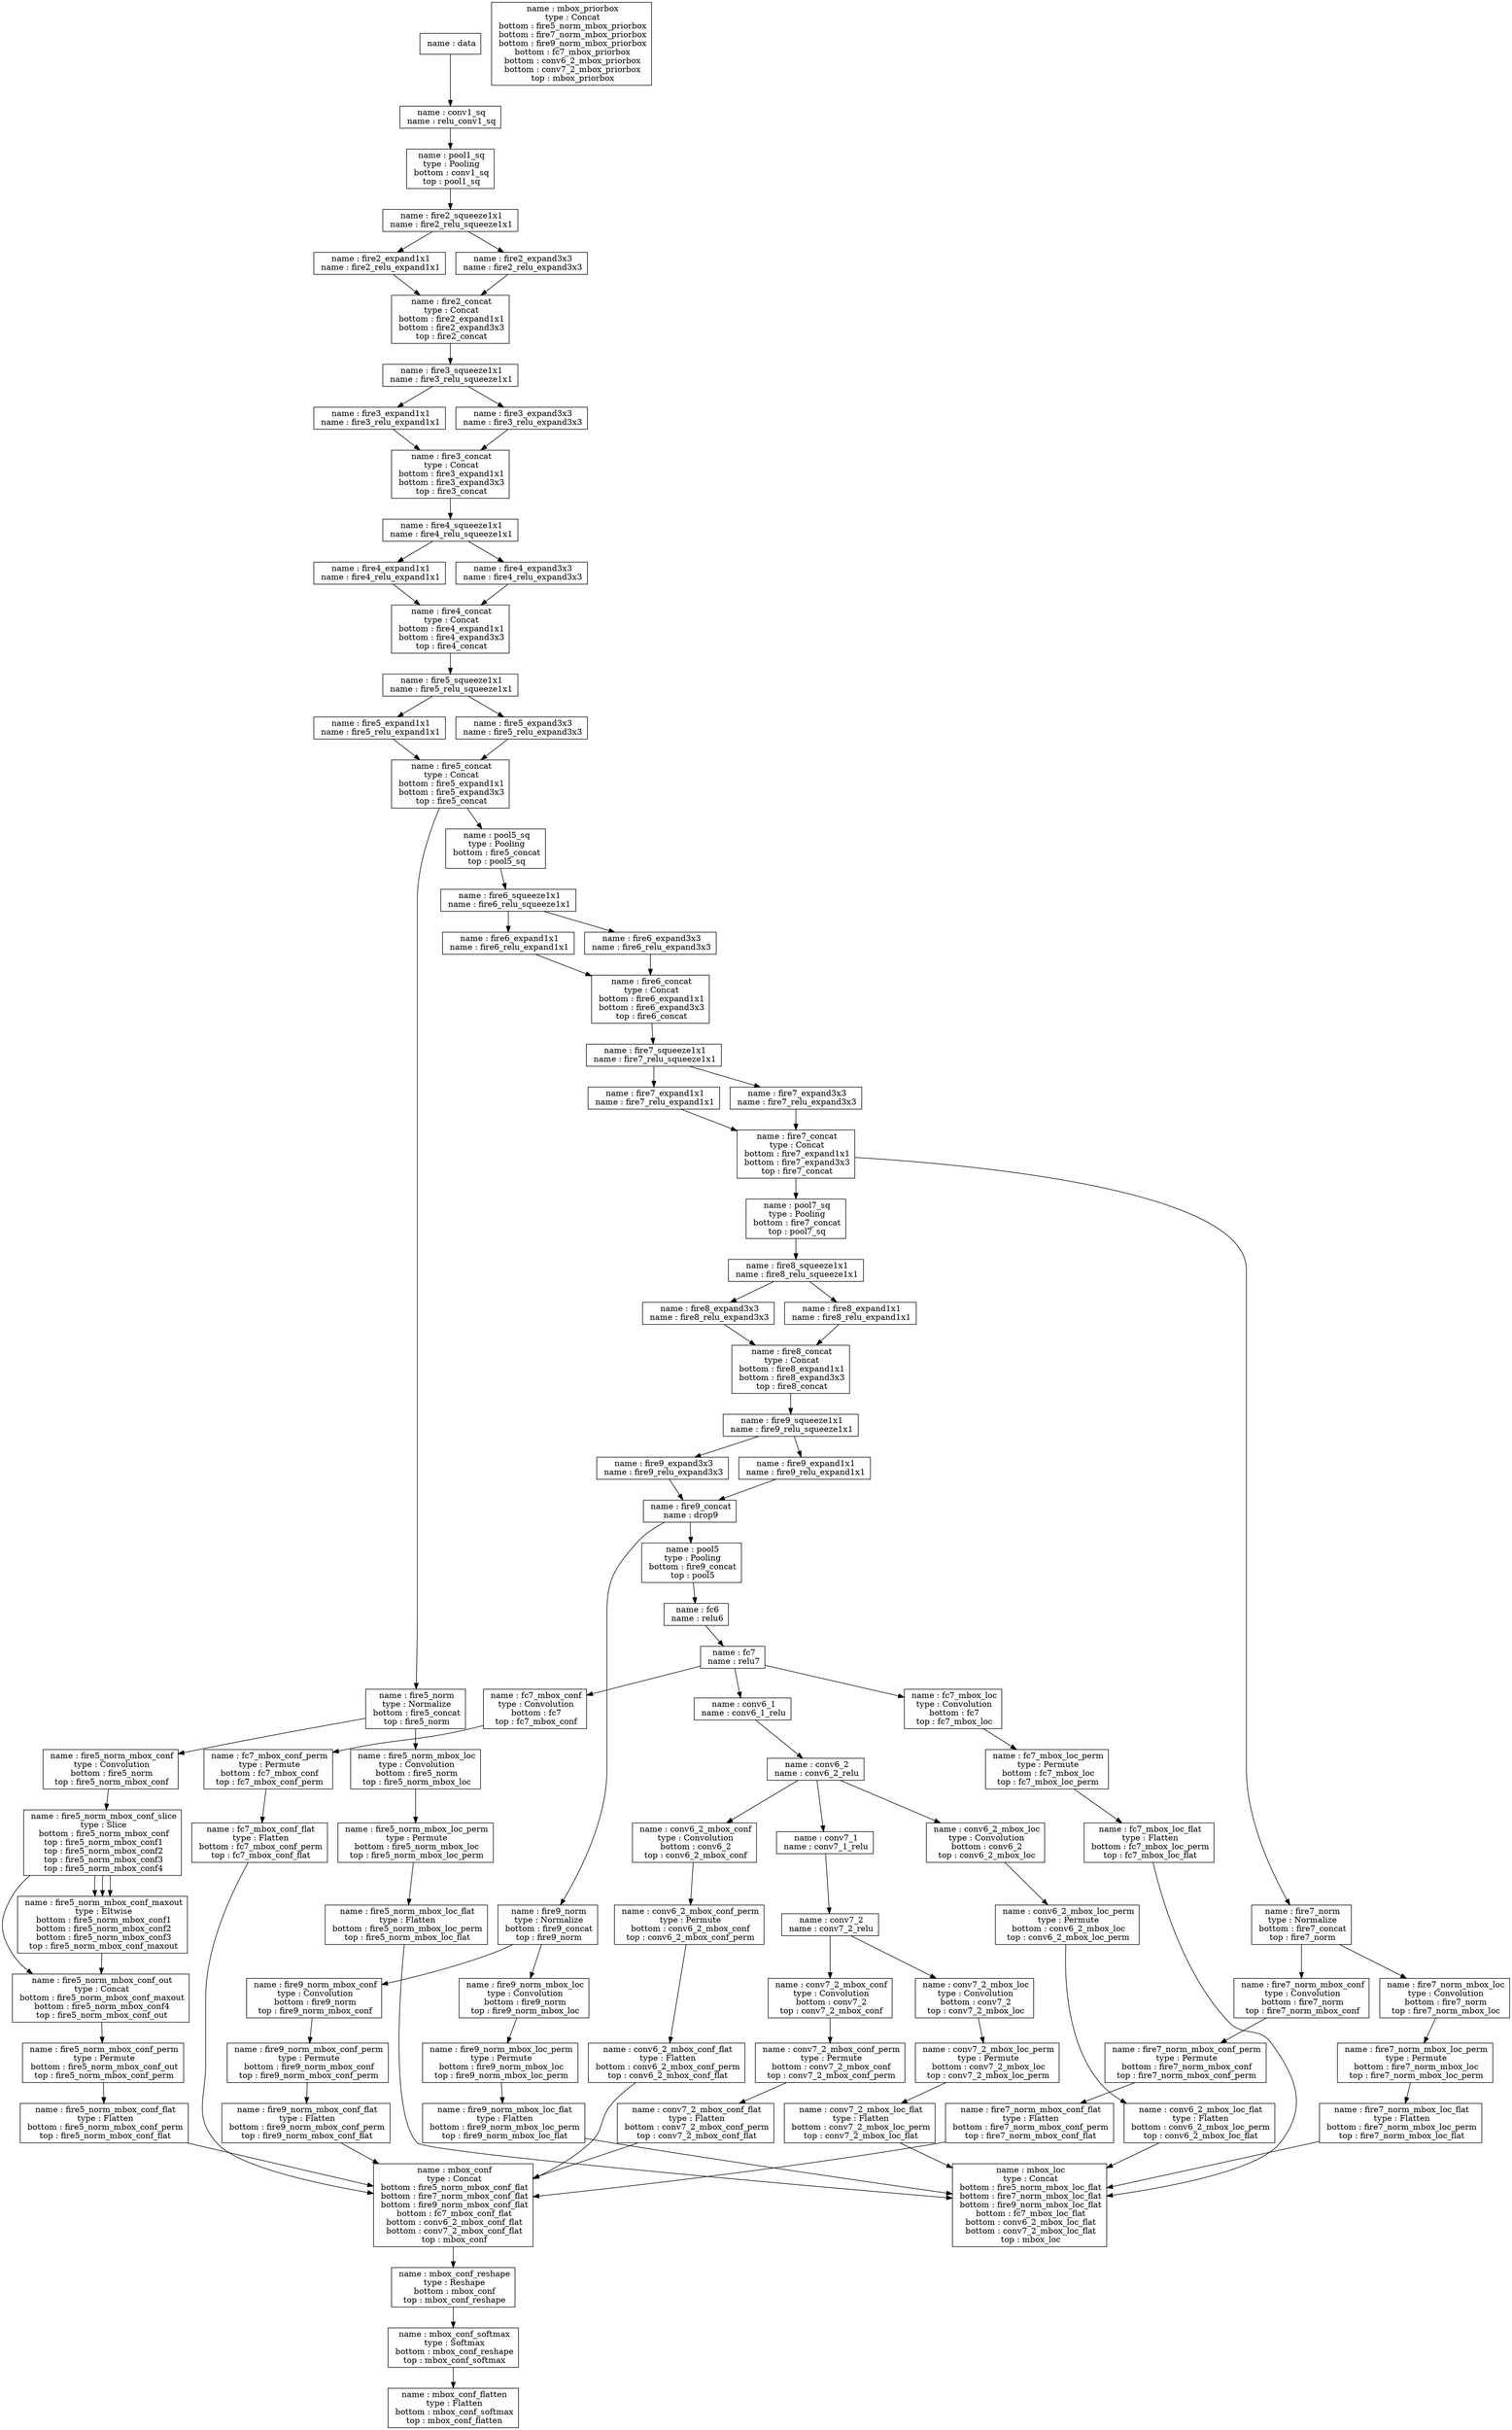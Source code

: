 digraph cnn_tree {
data
[
        shape = box
        label = " name : data"
];
data -> conv1_sq;
conv1_sq
[
        shape = box
        label = " name : conv1_sq\n name : relu_conv1_sq"
];
conv1_sq -> pool1_sq;
pool1_sq
[
        shape = box
        label = " name : pool1_sq\n type : Pooling\n bottom : conv1_sq\n top : pool1_sq"
];
pool1_sq -> fire2_squeeze1x1;
fire2_squeeze1x1
[
        shape = box
        label = " name : fire2_squeeze1x1\n name : fire2_relu_squeeze1x1"
];
fire2_squeeze1x1 -> fire2_expand1x1;
fire2_squeeze1x1 -> fire2_expand3x3;
fire2_expand1x1
[
        shape = box
        label = " name : fire2_expand1x1\n name : fire2_relu_expand1x1"
];
fire2_expand1x1 -> fire2_concat;
fire2_expand3x3
[
        shape = box
        label = " name : fire2_expand3x3\n name : fire2_relu_expand3x3"
];
fire2_expand3x3 -> fire2_concat;
fire2_concat
[
        shape = box
        label = " name : fire2_concat\n type : Concat\n bottom : fire2_expand1x1\n bottom : fire2_expand3x3\n top : fire2_concat"
];
fire2_concat -> fire3_squeeze1x1;
fire3_squeeze1x1
[
        shape = box
        label = " name : fire3_squeeze1x1\n name : fire3_relu_squeeze1x1"
];
fire3_squeeze1x1 -> fire3_expand1x1;
fire3_squeeze1x1 -> fire3_expand3x3;
fire3_expand1x1
[
        shape = box
        label = " name : fire3_expand1x1\n name : fire3_relu_expand1x1"
];
fire3_expand1x1 -> fire3_concat;
fire3_expand3x3
[
        shape = box
        label = " name : fire3_expand3x3\n name : fire3_relu_expand3x3"
];
fire3_expand3x3 -> fire3_concat;
fire3_concat
[
        shape = box
        label = " name : fire3_concat\n type : Concat\n bottom : fire3_expand1x1\n bottom : fire3_expand3x3\n top : fire3_concat"
];
fire3_concat -> fire4_squeeze1x1;
fire4_squeeze1x1
[
        shape = box
        label = " name : fire4_squeeze1x1\n name : fire4_relu_squeeze1x1"
];
fire4_squeeze1x1 -> fire4_expand1x1;
fire4_squeeze1x1 -> fire4_expand3x3;
fire4_expand1x1
[
        shape = box
        label = " name : fire4_expand1x1\n name : fire4_relu_expand1x1"
];
fire4_expand1x1 -> fire4_concat;
fire4_expand3x3
[
        shape = box
        label = " name : fire4_expand3x3\n name : fire4_relu_expand3x3"
];
fire4_expand3x3 -> fire4_concat;
fire4_concat
[
        shape = box
        label = " name : fire4_concat\n type : Concat\n bottom : fire4_expand1x1\n bottom : fire4_expand3x3\n top : fire4_concat"
];
fire4_concat -> fire5_squeeze1x1;
fire5_squeeze1x1
[
        shape = box
        label = " name : fire5_squeeze1x1\n name : fire5_relu_squeeze1x1"
];
fire5_squeeze1x1 -> fire5_expand1x1;
fire5_squeeze1x1 -> fire5_expand3x3;
fire5_expand1x1
[
        shape = box
        label = " name : fire5_expand1x1\n name : fire5_relu_expand1x1"
];
fire5_expand1x1 -> fire5_concat;
fire5_expand3x3
[
        shape = box
        label = " name : fire5_expand3x3\n name : fire5_relu_expand3x3"
];
fire5_expand3x3 -> fire5_concat;
fire5_concat
[
        shape = box
        label = " name : fire5_concat\n type : Concat\n bottom : fire5_expand1x1\n bottom : fire5_expand3x3\n top : fire5_concat"
];
fire5_concat -> pool5_sq;
fire5_concat -> fire5_norm;
pool5_sq
[
        shape = box
        label = " name : pool5_sq\n type : Pooling\n bottom : fire5_concat\n top : pool5_sq"
];
pool5_sq -> fire6_squeeze1x1;
fire6_squeeze1x1
[
        shape = box
        label = " name : fire6_squeeze1x1\n name : fire6_relu_squeeze1x1"
];
fire6_squeeze1x1 -> fire6_expand1x1;
fire6_squeeze1x1 -> fire6_expand3x3;
fire6_expand1x1
[
        shape = box
        label = " name : fire6_expand1x1\n name : fire6_relu_expand1x1"
];
fire6_expand1x1 -> fire6_concat;
fire6_expand3x3
[
        shape = box
        label = " name : fire6_expand3x3\n name : fire6_relu_expand3x3"
];
fire6_expand3x3 -> fire6_concat;
fire6_concat
[
        shape = box
        label = " name : fire6_concat\n type : Concat\n bottom : fire6_expand1x1\n bottom : fire6_expand3x3\n top : fire6_concat"
];
fire6_concat -> fire7_squeeze1x1;
fire7_squeeze1x1
[
        shape = box
        label = " name : fire7_squeeze1x1\n name : fire7_relu_squeeze1x1"
];
fire7_squeeze1x1 -> fire7_expand1x1;
fire7_squeeze1x1 -> fire7_expand3x3;
fire7_expand1x1
[
        shape = box
        label = " name : fire7_expand1x1\n name : fire7_relu_expand1x1"
];
fire7_expand1x1 -> fire7_concat;
fire7_expand3x3
[
        shape = box
        label = " name : fire7_expand3x3\n name : fire7_relu_expand3x3"
];
fire7_expand3x3 -> fire7_concat;
fire7_concat
[
        shape = box
        label = " name : fire7_concat\n type : Concat\n bottom : fire7_expand1x1\n bottom : fire7_expand3x3\n top : fire7_concat"
];
fire7_concat -> pool7_sq;
fire7_concat -> fire7_norm;
pool7_sq
[
        shape = box
        label = " name : pool7_sq\n type : Pooling\n bottom : fire7_concat\n top : pool7_sq"
];
pool7_sq -> fire8_squeeze1x1;
fire8_squeeze1x1
[
        shape = box
        label = " name : fire8_squeeze1x1\n name : fire8_relu_squeeze1x1"
];
fire8_squeeze1x1 -> fire8_expand1x1;
fire8_squeeze1x1 -> fire8_expand3x3;
fire8_expand1x1
[
        shape = box
        label = " name : fire8_expand1x1\n name : fire8_relu_expand1x1"
];
fire8_expand1x1 -> fire8_concat;
fire8_expand3x3
[
        shape = box
        label = " name : fire8_expand3x3\n name : fire8_relu_expand3x3"
];
fire8_expand3x3 -> fire8_concat;
fire8_concat
[
        shape = box
        label = " name : fire8_concat\n type : Concat\n bottom : fire8_expand1x1\n bottom : fire8_expand3x3\n top : fire8_concat"
];
fire8_concat -> fire9_squeeze1x1;
fire9_squeeze1x1
[
        shape = box
        label = " name : fire9_squeeze1x1\n name : fire9_relu_squeeze1x1"
];
fire9_squeeze1x1 -> fire9_expand1x1;
fire9_squeeze1x1 -> fire9_expand3x3;
fire9_expand1x1
[
        shape = box
        label = " name : fire9_expand1x1\n name : fire9_relu_expand1x1"
];
fire9_expand1x1 -> fire9_concat;
fire9_expand3x3
[
        shape = box
        label = " name : fire9_expand3x3\n name : fire9_relu_expand3x3"
];
fire9_expand3x3 -> fire9_concat;
fire9_concat
[
        shape = box
        label = " name : fire9_concat\n name : drop9"
];
fire9_concat -> pool5;
fire9_concat -> fire9_norm;
pool5
[
        shape = box
        label = " name : pool5\n type : Pooling\n bottom : fire9_concat\n top : pool5"
];
pool5 -> fc6;
fc6
[
        shape = box
        label = " name : fc6\n name : relu6"
];
fc6 -> fc7;
fc7
[
        shape = box
        label = " name : fc7\n name : relu7"
];
fc7 -> conv6_1;
fc7 -> fc7_mbox_loc;
fc7 -> fc7_mbox_conf;
conv6_1
[
        shape = box
        label = " name : conv6_1\n name : conv6_1_relu"
];
conv6_1 -> conv6_2;
conv6_2
[
        shape = box
        label = " name : conv6_2\n name : conv6_2_relu"
];
conv6_2 -> conv7_1;
conv6_2 -> conv6_2_mbox_loc;
conv6_2 -> conv6_2_mbox_conf;
conv7_1
[
        shape = box
        label = " name : conv7_1\n name : conv7_1_relu"
];
conv7_1 -> conv7_2;
conv7_2
[
        shape = box
        label = " name : conv7_2\n name : conv7_2_relu"
];
conv7_2 -> conv7_2_mbox_loc;
conv7_2 -> conv7_2_mbox_conf;
fire5_norm
[
        shape = box
        label = " name : fire5_norm\n type : Normalize\n bottom : fire5_concat\n top : fire5_norm"
];
fire5_norm -> fire5_norm_mbox_loc;
fire5_norm -> fire5_norm_mbox_conf;
fire5_norm_mbox_loc
[
        shape = box
        label = " name : fire5_norm_mbox_loc\n type : Convolution\n bottom : fire5_norm\n top : fire5_norm_mbox_loc"
];
fire5_norm_mbox_loc -> fire5_norm_mbox_loc_perm;
fire5_norm_mbox_loc_perm
[
        shape = box
        label = " name : fire5_norm_mbox_loc_perm\n type : Permute\n bottom : fire5_norm_mbox_loc\n top : fire5_norm_mbox_loc_perm"
];
fire5_norm_mbox_loc_perm -> fire5_norm_mbox_loc_flat;
fire5_norm_mbox_loc_flat
[
        shape = box
        label = " name : fire5_norm_mbox_loc_flat\n type : Flatten\n bottom : fire5_norm_mbox_loc_perm\n top : fire5_norm_mbox_loc_flat"
];
fire5_norm_mbox_loc_flat -> mbox_loc;
fire5_norm_mbox_conf
[
        shape = box
        label = " name : fire5_norm_mbox_conf\n type : Convolution\n bottom : fire5_norm\n top : fire5_norm_mbox_conf"
];
fire5_norm_mbox_conf -> fire5_norm_mbox_conf_slice;
fire5_norm_mbox_conf_slice
[
        shape = box
        label = " name : fire5_norm_mbox_conf_slice\n type : Slice\n bottom : fire5_norm_mbox_conf\n top : fire5_norm_mbox_conf1\n top : fire5_norm_mbox_conf2\n top : fire5_norm_mbox_conf3\n top : fire5_norm_mbox_conf4"
];
fire5_norm_mbox_conf_slice -> fire5_norm_mbox_conf_maxout;
fire5_norm_mbox_conf_slice -> fire5_norm_mbox_conf_maxout;
fire5_norm_mbox_conf_slice -> fire5_norm_mbox_conf_maxout;
fire5_norm_mbox_conf_slice -> fire5_norm_mbox_conf_out;
fire5_norm_mbox_conf_maxout
[
        shape = box
        label = " name : fire5_norm_mbox_conf_maxout\n type : Eltwise\n bottom : fire5_norm_mbox_conf1\n bottom : fire5_norm_mbox_conf2\n bottom : fire5_norm_mbox_conf3\n top : fire5_norm_mbox_conf_maxout"
];
fire5_norm_mbox_conf_maxout -> fire5_norm_mbox_conf_out;
fire5_norm_mbox_conf_out
[
        shape = box
        label = " name : fire5_norm_mbox_conf_out\n type : Concat\n bottom : fire5_norm_mbox_conf_maxout\n bottom : fire5_norm_mbox_conf4\n top : fire5_norm_mbox_conf_out"
];
fire5_norm_mbox_conf_out -> fire5_norm_mbox_conf_perm;
fire5_norm_mbox_conf_perm
[
        shape = box
        label = " name : fire5_norm_mbox_conf_perm\n type : Permute\n bottom : fire5_norm_mbox_conf_out\n top : fire5_norm_mbox_conf_perm"
];
fire5_norm_mbox_conf_perm -> fire5_norm_mbox_conf_flat;
fire5_norm_mbox_conf_flat
[
        shape = box
        label = " name : fire5_norm_mbox_conf_flat\n type : Flatten\n bottom : fire5_norm_mbox_conf_perm\n top : fire5_norm_mbox_conf_flat"
];
fire5_norm_mbox_conf_flat -> mbox_conf;
fire7_norm
[
        shape = box
        label = " name : fire7_norm\n type : Normalize\n bottom : fire7_concat\n top : fire7_norm"
];
fire7_norm -> fire7_norm_mbox_loc;
fire7_norm -> fire7_norm_mbox_conf;
fire7_norm_mbox_loc
[
        shape = box
        label = " name : fire7_norm_mbox_loc\n type : Convolution\n bottom : fire7_norm\n top : fire7_norm_mbox_loc"
];
fire7_norm_mbox_loc -> fire7_norm_mbox_loc_perm;
fire7_norm_mbox_loc_perm
[
        shape = box
        label = " name : fire7_norm_mbox_loc_perm\n type : Permute\n bottom : fire7_norm_mbox_loc\n top : fire7_norm_mbox_loc_perm"
];
fire7_norm_mbox_loc_perm -> fire7_norm_mbox_loc_flat;
fire7_norm_mbox_loc_flat
[
        shape = box
        label = " name : fire7_norm_mbox_loc_flat\n type : Flatten\n bottom : fire7_norm_mbox_loc_perm\n top : fire7_norm_mbox_loc_flat"
];
fire7_norm_mbox_loc_flat -> mbox_loc;
fire7_norm_mbox_conf
[
        shape = box
        label = " name : fire7_norm_mbox_conf\n type : Convolution\n bottom : fire7_norm\n top : fire7_norm_mbox_conf"
];
fire7_norm_mbox_conf -> fire7_norm_mbox_conf_perm;
fire7_norm_mbox_conf_perm
[
        shape = box
        label = " name : fire7_norm_mbox_conf_perm\n type : Permute\n bottom : fire7_norm_mbox_conf\n top : fire7_norm_mbox_conf_perm"
];
fire7_norm_mbox_conf_perm -> fire7_norm_mbox_conf_flat;
fire7_norm_mbox_conf_flat
[
        shape = box
        label = " name : fire7_norm_mbox_conf_flat\n type : Flatten\n bottom : fire7_norm_mbox_conf_perm\n top : fire7_norm_mbox_conf_flat"
];
fire7_norm_mbox_conf_flat -> mbox_conf;
fire9_norm
[
        shape = box
        label = " name : fire9_norm\n type : Normalize\n bottom : fire9_concat\n top : fire9_norm"
];
fire9_norm -> fire9_norm_mbox_loc;
fire9_norm -> fire9_norm_mbox_conf;
fire9_norm_mbox_loc
[
        shape = box
        label = " name : fire9_norm_mbox_loc\n type : Convolution\n bottom : fire9_norm\n top : fire9_norm_mbox_loc"
];
fire9_norm_mbox_loc -> fire9_norm_mbox_loc_perm;
fire9_norm_mbox_loc_perm
[
        shape = box
        label = " name : fire9_norm_mbox_loc_perm\n type : Permute\n bottom : fire9_norm_mbox_loc\n top : fire9_norm_mbox_loc_perm"
];
fire9_norm_mbox_loc_perm -> fire9_norm_mbox_loc_flat;
fire9_norm_mbox_loc_flat
[
        shape = box
        label = " name : fire9_norm_mbox_loc_flat\n type : Flatten\n bottom : fire9_norm_mbox_loc_perm\n top : fire9_norm_mbox_loc_flat"
];
fire9_norm_mbox_loc_flat -> mbox_loc;
fire9_norm_mbox_conf
[
        shape = box
        label = " name : fire9_norm_mbox_conf\n type : Convolution\n bottom : fire9_norm\n top : fire9_norm_mbox_conf"
];
fire9_norm_mbox_conf -> fire9_norm_mbox_conf_perm;
fire9_norm_mbox_conf_perm
[
        shape = box
        label = " name : fire9_norm_mbox_conf_perm\n type : Permute\n bottom : fire9_norm_mbox_conf\n top : fire9_norm_mbox_conf_perm"
];
fire9_norm_mbox_conf_perm -> fire9_norm_mbox_conf_flat;
fire9_norm_mbox_conf_flat
[
        shape = box
        label = " name : fire9_norm_mbox_conf_flat\n type : Flatten\n bottom : fire9_norm_mbox_conf_perm\n top : fire9_norm_mbox_conf_flat"
];
fire9_norm_mbox_conf_flat -> mbox_conf;
fc7_mbox_loc
[
        shape = box
        label = " name : fc7_mbox_loc\n type : Convolution\n bottom : fc7\n top : fc7_mbox_loc"
];
fc7_mbox_loc -> fc7_mbox_loc_perm;
fc7_mbox_loc_perm
[
        shape = box
        label = " name : fc7_mbox_loc_perm\n type : Permute\n bottom : fc7_mbox_loc\n top : fc7_mbox_loc_perm"
];
fc7_mbox_loc_perm -> fc7_mbox_loc_flat;
fc7_mbox_loc_flat
[
        shape = box
        label = " name : fc7_mbox_loc_flat\n type : Flatten\n bottom : fc7_mbox_loc_perm\n top : fc7_mbox_loc_flat"
];
fc7_mbox_loc_flat -> mbox_loc;
fc7_mbox_conf
[
        shape = box
        label = " name : fc7_mbox_conf\n type : Convolution\n bottom : fc7\n top : fc7_mbox_conf"
];
fc7_mbox_conf -> fc7_mbox_conf_perm;
fc7_mbox_conf_perm
[
        shape = box
        label = " name : fc7_mbox_conf_perm\n type : Permute\n bottom : fc7_mbox_conf\n top : fc7_mbox_conf_perm"
];
fc7_mbox_conf_perm -> fc7_mbox_conf_flat;
fc7_mbox_conf_flat
[
        shape = box
        label = " name : fc7_mbox_conf_flat\n type : Flatten\n bottom : fc7_mbox_conf_perm\n top : fc7_mbox_conf_flat"
];
fc7_mbox_conf_flat -> mbox_conf;
conv6_2_mbox_loc
[
        shape = box
        label = " name : conv6_2_mbox_loc\n type : Convolution\n bottom : conv6_2\n top : conv6_2_mbox_loc"
];
conv6_2_mbox_loc -> conv6_2_mbox_loc_perm;
conv6_2_mbox_loc_perm
[
        shape = box
        label = " name : conv6_2_mbox_loc_perm\n type : Permute\n bottom : conv6_2_mbox_loc\n top : conv6_2_mbox_loc_perm"
];
conv6_2_mbox_loc_perm -> conv6_2_mbox_loc_flat;
conv6_2_mbox_loc_flat
[
        shape = box
        label = " name : conv6_2_mbox_loc_flat\n type : Flatten\n bottom : conv6_2_mbox_loc_perm\n top : conv6_2_mbox_loc_flat"
];
conv6_2_mbox_loc_flat -> mbox_loc;
conv6_2_mbox_conf
[
        shape = box
        label = " name : conv6_2_mbox_conf\n type : Convolution\n bottom : conv6_2\n top : conv6_2_mbox_conf"
];
conv6_2_mbox_conf -> conv6_2_mbox_conf_perm;
conv6_2_mbox_conf_perm
[
        shape = box
        label = " name : conv6_2_mbox_conf_perm\n type : Permute\n bottom : conv6_2_mbox_conf\n top : conv6_2_mbox_conf_perm"
];
conv6_2_mbox_conf_perm -> conv6_2_mbox_conf_flat;
conv6_2_mbox_conf_flat
[
        shape = box
        label = " name : conv6_2_mbox_conf_flat\n type : Flatten\n bottom : conv6_2_mbox_conf_perm\n top : conv6_2_mbox_conf_flat"
];
conv6_2_mbox_conf_flat -> mbox_conf;
conv7_2_mbox_loc
[
        shape = box
        label = " name : conv7_2_mbox_loc\n type : Convolution\n bottom : conv7_2\n top : conv7_2_mbox_loc"
];
conv7_2_mbox_loc -> conv7_2_mbox_loc_perm;
conv7_2_mbox_loc_perm
[
        shape = box
        label = " name : conv7_2_mbox_loc_perm\n type : Permute\n bottom : conv7_2_mbox_loc\n top : conv7_2_mbox_loc_perm"
];
conv7_2_mbox_loc_perm -> conv7_2_mbox_loc_flat;
conv7_2_mbox_loc_flat
[
        shape = box
        label = " name : conv7_2_mbox_loc_flat\n type : Flatten\n bottom : conv7_2_mbox_loc_perm\n top : conv7_2_mbox_loc_flat"
];
conv7_2_mbox_loc_flat -> mbox_loc;
conv7_2_mbox_conf
[
        shape = box
        label = " name : conv7_2_mbox_conf\n type : Convolution\n bottom : conv7_2\n top : conv7_2_mbox_conf"
];
conv7_2_mbox_conf -> conv7_2_mbox_conf_perm;
conv7_2_mbox_conf_perm
[
        shape = box
        label = " name : conv7_2_mbox_conf_perm\n type : Permute\n bottom : conv7_2_mbox_conf\n top : conv7_2_mbox_conf_perm"
];
conv7_2_mbox_conf_perm -> conv7_2_mbox_conf_flat;
conv7_2_mbox_conf_flat
[
        shape = box
        label = " name : conv7_2_mbox_conf_flat\n type : Flatten\n bottom : conv7_2_mbox_conf_perm\n top : conv7_2_mbox_conf_flat"
];
conv7_2_mbox_conf_flat -> mbox_conf;
mbox_loc
[
        shape = box
        label = " name : mbox_loc\n type : Concat\n bottom : fire5_norm_mbox_loc_flat\n bottom : fire7_norm_mbox_loc_flat\n bottom : fire9_norm_mbox_loc_flat\n bottom : fc7_mbox_loc_flat\n bottom : conv6_2_mbox_loc_flat\n bottom : conv7_2_mbox_loc_flat\n top : mbox_loc"
];
mbox_conf
[
        shape = box
        label = " name : mbox_conf\n type : Concat\n bottom : fire5_norm_mbox_conf_flat\n bottom : fire7_norm_mbox_conf_flat\n bottom : fire9_norm_mbox_conf_flat\n bottom : fc7_mbox_conf_flat\n bottom : conv6_2_mbox_conf_flat\n bottom : conv7_2_mbox_conf_flat\n top : mbox_conf"
];
mbox_conf -> mbox_conf_reshape;
mbox_priorbox
[
        shape = box
        label = " name : mbox_priorbox\n type : Concat\n bottom : fire5_norm_mbox_priorbox\n bottom : fire7_norm_mbox_priorbox\n bottom : fire9_norm_mbox_priorbox\n bottom : fc7_mbox_priorbox\n bottom : conv6_2_mbox_priorbox\n bottom : conv7_2_mbox_priorbox\n top : mbox_priorbox"
];
mbox_conf_reshape
[
        shape = box
        label = " name : mbox_conf_reshape\n type : Reshape\n bottom : mbox_conf\n top : mbox_conf_reshape"
];
mbox_conf_reshape -> mbox_conf_softmax;
mbox_conf_softmax
[
        shape = box
        label = " name : mbox_conf_softmax\n type : Softmax\n bottom : mbox_conf_reshape\n top : mbox_conf_softmax"
];
mbox_conf_softmax -> mbox_conf_flatten;
mbox_conf_flatten
[
        shape = box
        label = " name : mbox_conf_flatten\n type : Flatten\n bottom : mbox_conf_softmax\n top : mbox_conf_flatten"
];
}
